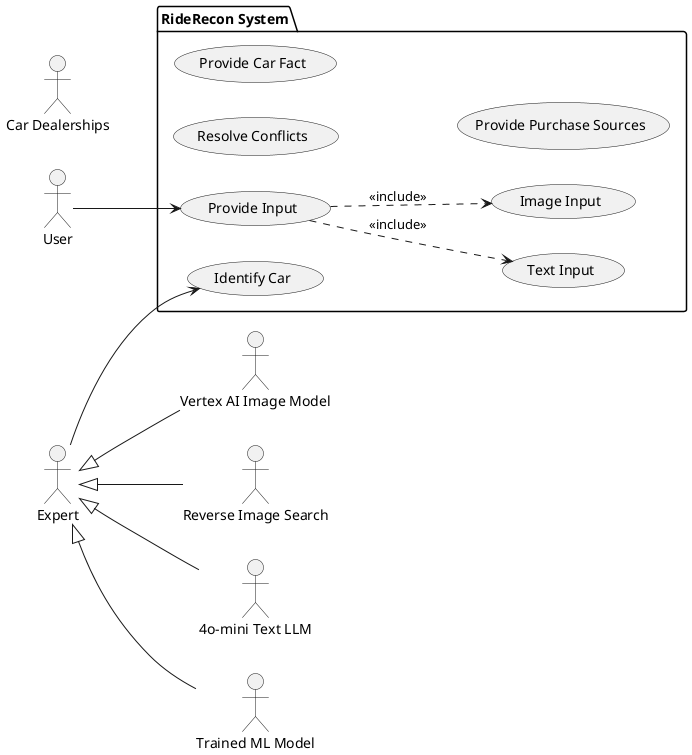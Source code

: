 @startuml
left to right direction
actor User 
actor Expert

package "RideRecon System" as System {
    usecase "Provide Input" as ProvideInput
    usecase "Text Input" as TextInput
    usecase "Image Input" as ImageInput
    usecase "Identify Car" as IdentifyCar
    usecase "Resolve Conflicts" as ResolveConflicts
    usecase "Provide Car Fact" as ProvideCarFact
    usecase "Provide Purchase Sources" as ProvidePurchaseSources
}

actor "Vertex AI Image Model" as VertexAIImageModel
actor "Reverse Image Search" as ReverseImageSearch
actor "4o-mini Text LLM" as TextLLM
actor "Trained ML Model" as TrainedMLModel
actor "Car Dealerships" as Sources

User --> ProvideInput
ProvideInput ..> TextInput : <<include>>
ProvideInput ..> ImageInput : <<include>>

Expert --> IdentifyCar
Expert <|-- VertexAIImageModel
Expert <|-- ReverseImageSearch
Expert <|-- TextLLM
Expert <|-- TrainedMLModel
@enduml